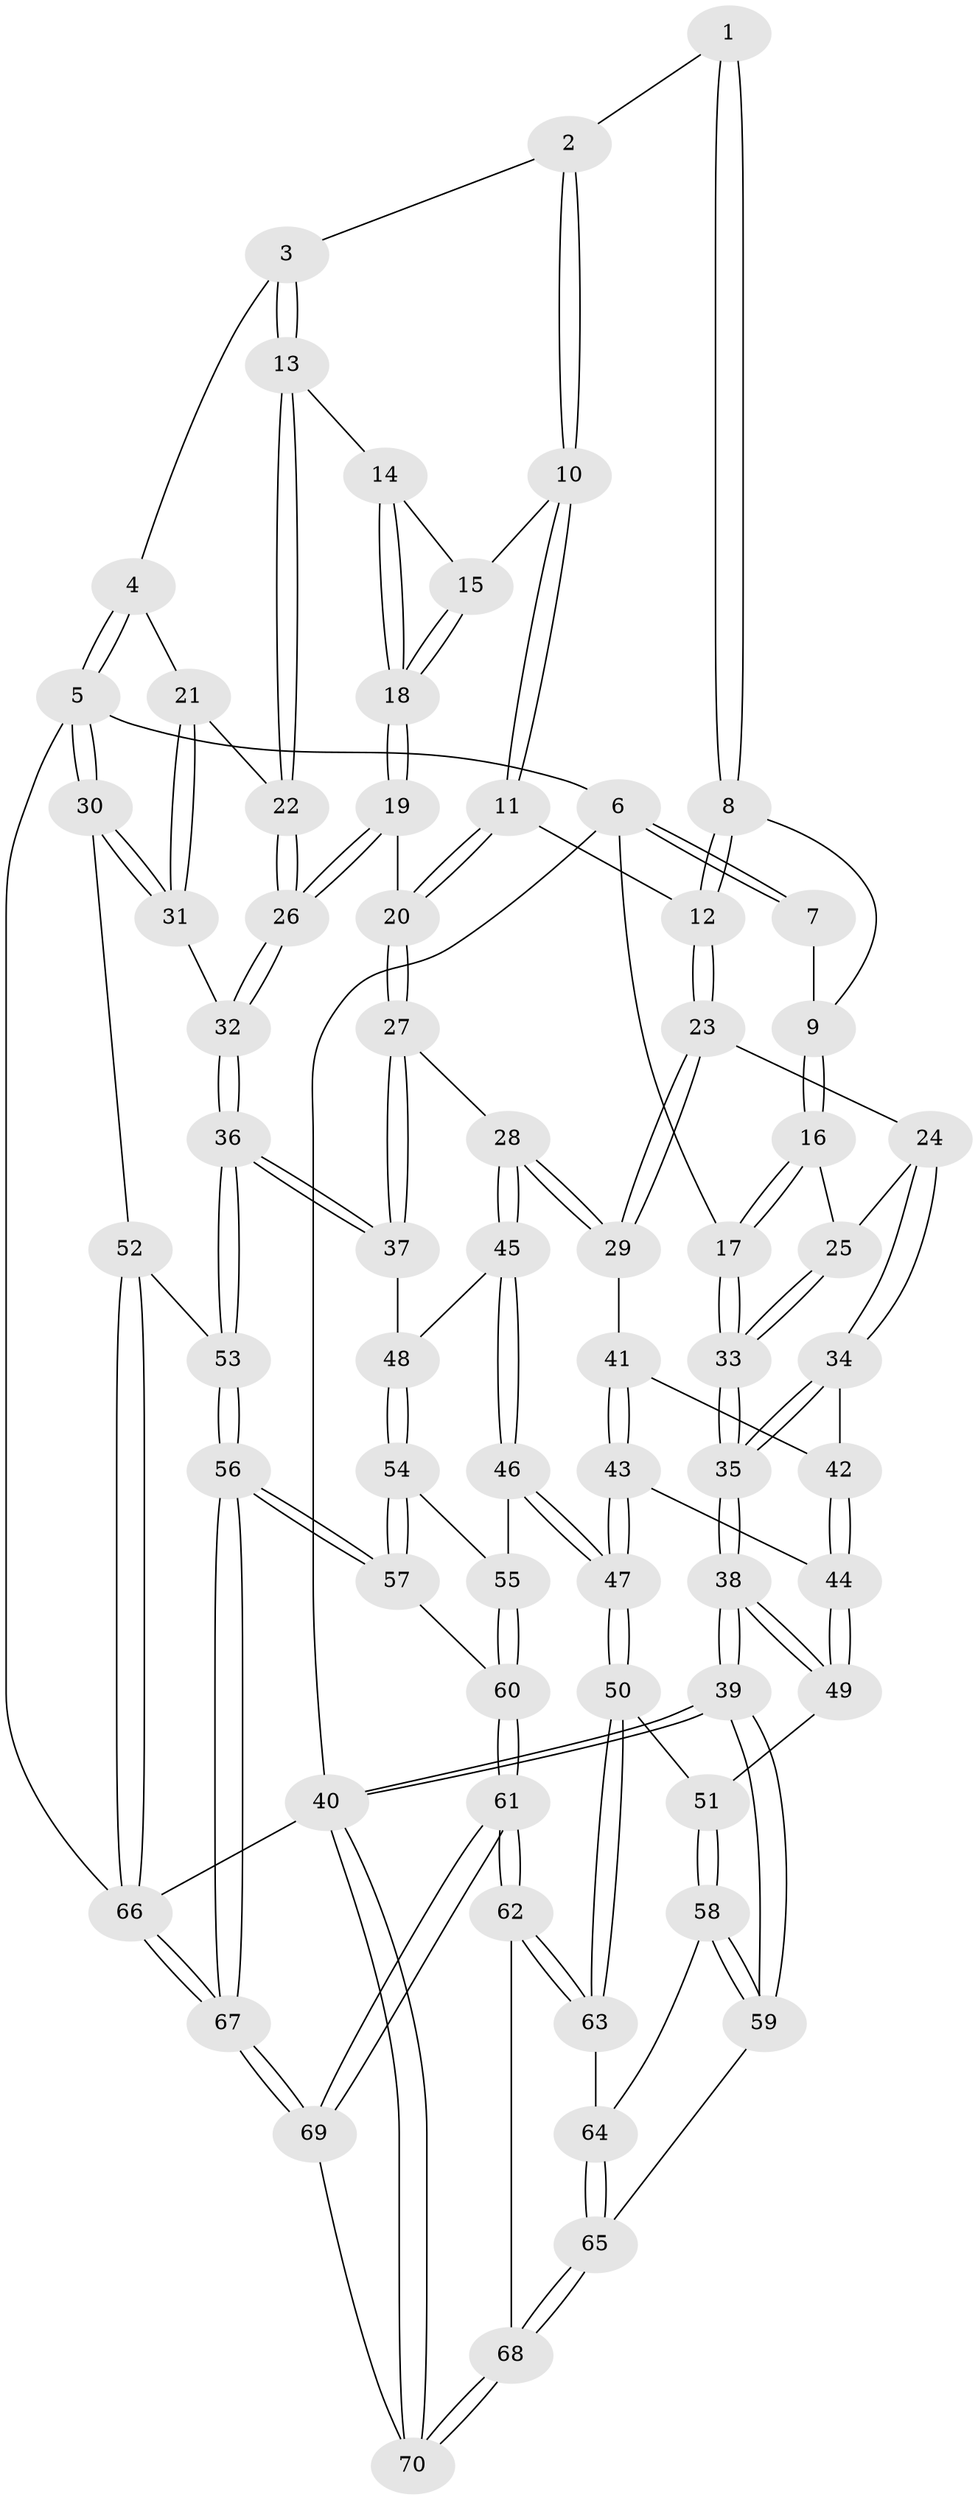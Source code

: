 // Generated by graph-tools (version 1.1) at 2025/51/03/09/25 03:51:00]
// undirected, 70 vertices, 172 edges
graph export_dot {
graph [start="1"]
  node [color=gray90,style=filled];
  1 [pos="+0.44462243665834883+0"];
  2 [pos="+0.6453755291266006+0"];
  3 [pos="+0.9073172162308567+0"];
  4 [pos="+1+0"];
  5 [pos="+1+0"];
  6 [pos="+0+0"];
  7 [pos="+0.20367099926503948+0"];
  8 [pos="+0.39657307799670816+0.08979688415102395"];
  9 [pos="+0.21814310957326935+0.022439534955874082"];
  10 [pos="+0.6072529543024002+0.0207159184529954"];
  11 [pos="+0.510604572287958+0.1494023014405954"];
  12 [pos="+0.4167435611012006+0.16837540227811815"];
  13 [pos="+0.7400204628159649+0.1469142582133381"];
  14 [pos="+0.6817258617656649+0.1030215493495064"];
  15 [pos="+0.6141985871606838+0.031915981978933965"];
  16 [pos="+0.18531347654485553+0.16125033134489417"];
  17 [pos="+0+0"];
  18 [pos="+0.657249331475838+0.236826065798108"];
  19 [pos="+0.6651533568329498+0.3045466335876809"];
  20 [pos="+0.6559020538224456+0.3060900075132662"];
  21 [pos="+0.8690241607221056+0.19555782448372405"];
  22 [pos="+0.778530262048826+0.2324977749914157"];
  23 [pos="+0.30084357734823824+0.31309881048678584"];
  24 [pos="+0.24973523688012797+0.26335084520348484"];
  25 [pos="+0.20299122573857092+0.2065682246808112"];
  26 [pos="+0.7121239465550235+0.30709011713464035"];
  27 [pos="+0.502070040994875+0.4201701571557827"];
  28 [pos="+0.3597993287816397+0.38438859558487637"];
  29 [pos="+0.30807470319284785+0.35369639046545265"];
  30 [pos="+1+0.3909527018336805"];
  31 [pos="+1+0.39086643374594704"];
  32 [pos="+0.8232119636465317+0.47242029406460817"];
  33 [pos="+0+0.32946810630925244"];
  34 [pos="+0+0.37307264912719496"];
  35 [pos="+0+0.3470488733861106"];
  36 [pos="+0.7552798003641412+0.6248989247806096"];
  37 [pos="+0.570782218145387+0.5603393548975679"];
  38 [pos="+0+0.6938409686390322"];
  39 [pos="+0+0.8321804326627994"];
  40 [pos="+0+1"];
  41 [pos="+0.2874969228794828+0.3731530520867125"];
  42 [pos="+0+0.3866021017847946"];
  43 [pos="+0.28483643947221016+0.3772543283298069"];
  44 [pos="+0.12209792655599916+0.5335055708178992"];
  45 [pos="+0.3766711022326826+0.589416674649169"];
  46 [pos="+0.3396959649769475+0.7093351923209829"];
  47 [pos="+0.26165465060033855+0.7232037184450546"];
  48 [pos="+0.5353027379040355+0.6016614351190593"];
  49 [pos="+0.10958634577846402+0.6147509559690534"];
  50 [pos="+0.2518716789398622+0.7284156693674433"];
  51 [pos="+0.17239207213931837+0.6929374241921047"];
  52 [pos="+1+0.6533951158926783"];
  53 [pos="+0.7590450348941935+0.6364259447544331"];
  54 [pos="+0.5063537857463137+0.654249139140919"];
  55 [pos="+0.38670258655031214+0.7232347800397981"];
  56 [pos="+0.7542462844079965+0.8736933750474196"];
  57 [pos="+0.5949055824421703+0.8214583825608027"];
  58 [pos="+0.033277883012331304+0.8034363830609826"];
  59 [pos="+0+0.8508496116586151"];
  60 [pos="+0.46065552111948865+0.8284722567055326"];
  61 [pos="+0.35195274364084267+1"];
  62 [pos="+0.26317841240147366+0.8641118229597994"];
  63 [pos="+0.24457848464675427+0.7956715288984024"];
  64 [pos="+0.15267036822270105+0.8447221338564749"];
  65 [pos="+0.0881618166900769+0.9359338002596699"];
  66 [pos="+1+1"];
  67 [pos="+0.9452674017564797+1"];
  68 [pos="+0.09746150542477044+0.9477406937185916"];
  69 [pos="+0.35766524531180516+1"];
  70 [pos="+0.21817828267875086+1"];
  1 -- 2;
  1 -- 8;
  1 -- 8;
  2 -- 3;
  2 -- 10;
  2 -- 10;
  3 -- 4;
  3 -- 13;
  3 -- 13;
  4 -- 5;
  4 -- 5;
  4 -- 21;
  5 -- 6;
  5 -- 30;
  5 -- 30;
  5 -- 66;
  6 -- 7;
  6 -- 7;
  6 -- 17;
  6 -- 40;
  7 -- 9;
  8 -- 9;
  8 -- 12;
  8 -- 12;
  9 -- 16;
  9 -- 16;
  10 -- 11;
  10 -- 11;
  10 -- 15;
  11 -- 12;
  11 -- 20;
  11 -- 20;
  12 -- 23;
  12 -- 23;
  13 -- 14;
  13 -- 22;
  13 -- 22;
  14 -- 15;
  14 -- 18;
  14 -- 18;
  15 -- 18;
  15 -- 18;
  16 -- 17;
  16 -- 17;
  16 -- 25;
  17 -- 33;
  17 -- 33;
  18 -- 19;
  18 -- 19;
  19 -- 20;
  19 -- 26;
  19 -- 26;
  20 -- 27;
  20 -- 27;
  21 -- 22;
  21 -- 31;
  21 -- 31;
  22 -- 26;
  22 -- 26;
  23 -- 24;
  23 -- 29;
  23 -- 29;
  24 -- 25;
  24 -- 34;
  24 -- 34;
  25 -- 33;
  25 -- 33;
  26 -- 32;
  26 -- 32;
  27 -- 28;
  27 -- 37;
  27 -- 37;
  28 -- 29;
  28 -- 29;
  28 -- 45;
  28 -- 45;
  29 -- 41;
  30 -- 31;
  30 -- 31;
  30 -- 52;
  31 -- 32;
  32 -- 36;
  32 -- 36;
  33 -- 35;
  33 -- 35;
  34 -- 35;
  34 -- 35;
  34 -- 42;
  35 -- 38;
  35 -- 38;
  36 -- 37;
  36 -- 37;
  36 -- 53;
  36 -- 53;
  37 -- 48;
  38 -- 39;
  38 -- 39;
  38 -- 49;
  38 -- 49;
  39 -- 40;
  39 -- 40;
  39 -- 59;
  39 -- 59;
  40 -- 70;
  40 -- 70;
  40 -- 66;
  41 -- 42;
  41 -- 43;
  41 -- 43;
  42 -- 44;
  42 -- 44;
  43 -- 44;
  43 -- 47;
  43 -- 47;
  44 -- 49;
  44 -- 49;
  45 -- 46;
  45 -- 46;
  45 -- 48;
  46 -- 47;
  46 -- 47;
  46 -- 55;
  47 -- 50;
  47 -- 50;
  48 -- 54;
  48 -- 54;
  49 -- 51;
  50 -- 51;
  50 -- 63;
  50 -- 63;
  51 -- 58;
  51 -- 58;
  52 -- 53;
  52 -- 66;
  52 -- 66;
  53 -- 56;
  53 -- 56;
  54 -- 55;
  54 -- 57;
  54 -- 57;
  55 -- 60;
  55 -- 60;
  56 -- 57;
  56 -- 57;
  56 -- 67;
  56 -- 67;
  57 -- 60;
  58 -- 59;
  58 -- 59;
  58 -- 64;
  59 -- 65;
  60 -- 61;
  60 -- 61;
  61 -- 62;
  61 -- 62;
  61 -- 69;
  61 -- 69;
  62 -- 63;
  62 -- 63;
  62 -- 68;
  63 -- 64;
  64 -- 65;
  64 -- 65;
  65 -- 68;
  65 -- 68;
  66 -- 67;
  66 -- 67;
  67 -- 69;
  67 -- 69;
  68 -- 70;
  68 -- 70;
  69 -- 70;
}

